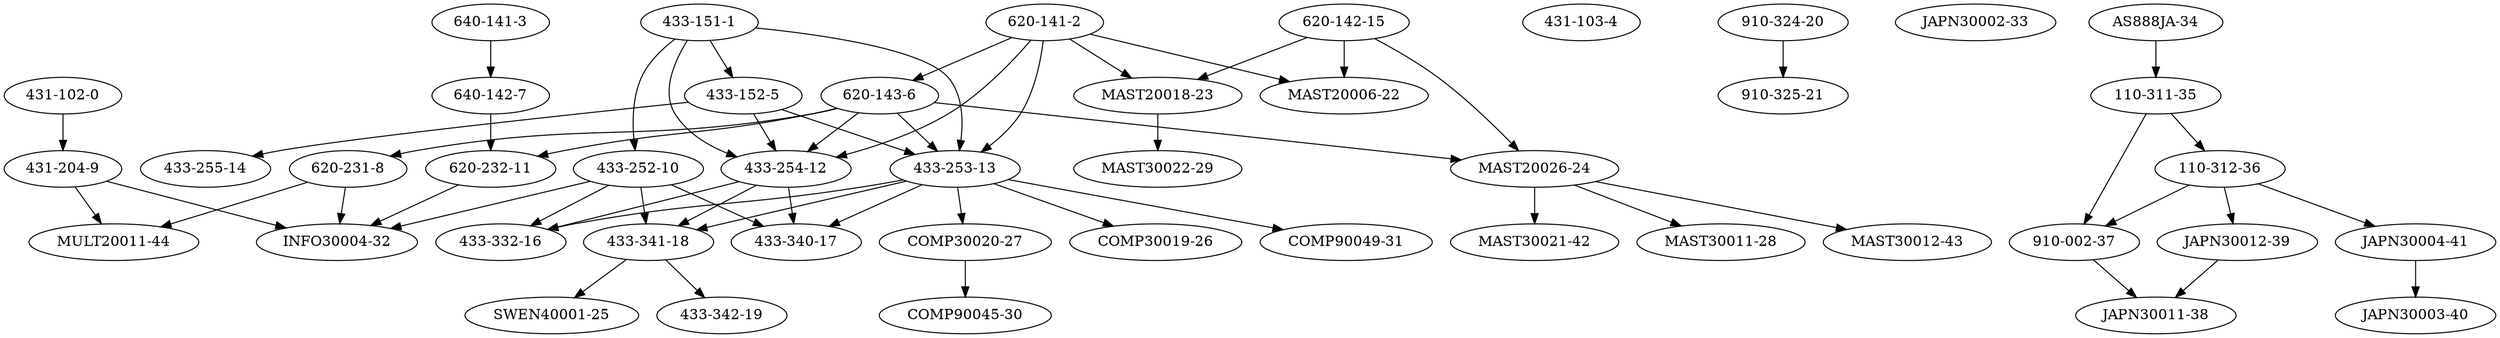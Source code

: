 digraph {
  "431-102-0" -> { "431-204-9" }
  "433-151-1" -> { "433-253-13"  "433-254-12"  "433-252-10"  "433-152-5" }
  "620-141-2" -> { "MAST20018-23"  "MAST20006-22"  "433-253-13"  "433-254-12"  "620-143-6" }
  "640-141-3" -> { "640-142-7" }
  "431-103-4"
  "433-152-5" -> { "433-255-14"  "433-253-13"  "433-254-12" }
  "620-143-6" -> { "MAST20026-24"  "433-253-13"  "433-254-12"  "620-232-11"  "620-231-8" }
  "640-142-7" -> { "620-232-11" }
  "620-231-8" -> { "INFO30004-32"  "MULT20011-44" }
  "431-204-9" -> { "INFO30004-32"  "MULT20011-44" }
  "433-252-10" -> { "INFO30004-32"  "433-341-18"  "433-340-17"  "433-332-16" }
  "620-232-11" -> { "INFO30004-32" }
  "433-254-12" -> { "433-341-18"  "433-340-17"  "433-332-16" }
  "433-253-13" -> { "COMP90049-31"  "COMP30020-27"  "COMP30019-26"  "433-341-18"  "433-340-17"  "433-332-16" }
  "433-255-14"
  "620-142-15" -> { "MAST20026-24"  "MAST20018-23"  "MAST20006-22" }
  "433-332-16"
  "433-340-17"
  "433-341-18" -> { "SWEN40001-25"  "433-342-19" }
  "433-342-19"
  "910-324-20" -> { "910-325-21" }
  "910-325-21"
  "MAST20006-22"
  "MAST20018-23" -> { "MAST30022-29" }
  "MAST20026-24" -> { "MAST30012-43"  "MAST30021-42"  "MAST30011-28" }
  "SWEN40001-25"
  "COMP30019-26"
  "COMP30020-27" -> { "COMP90045-30" }
  "MAST30011-28"
  "MAST30022-29"
  "COMP90045-30"
  "COMP90049-31"
  "INFO30004-32"
  "JAPN30002-33"
  "AS888JA-34" -> { "110-311-35" }
  "110-311-35" -> { "910-002-37"  "110-312-36" }
  "110-312-36" -> { "910-002-37"  "JAPN30004-41"  "JAPN30012-39" }
  "910-002-37" -> { "JAPN30011-38" }
  "JAPN30011-38"
  "JAPN30012-39" -> { "JAPN30011-38" }
  "JAPN30003-40"
  "JAPN30004-41" -> { "JAPN30003-40" }
  "MAST30021-42"
  "MAST30012-43"
  "MULT20011-44"
}
